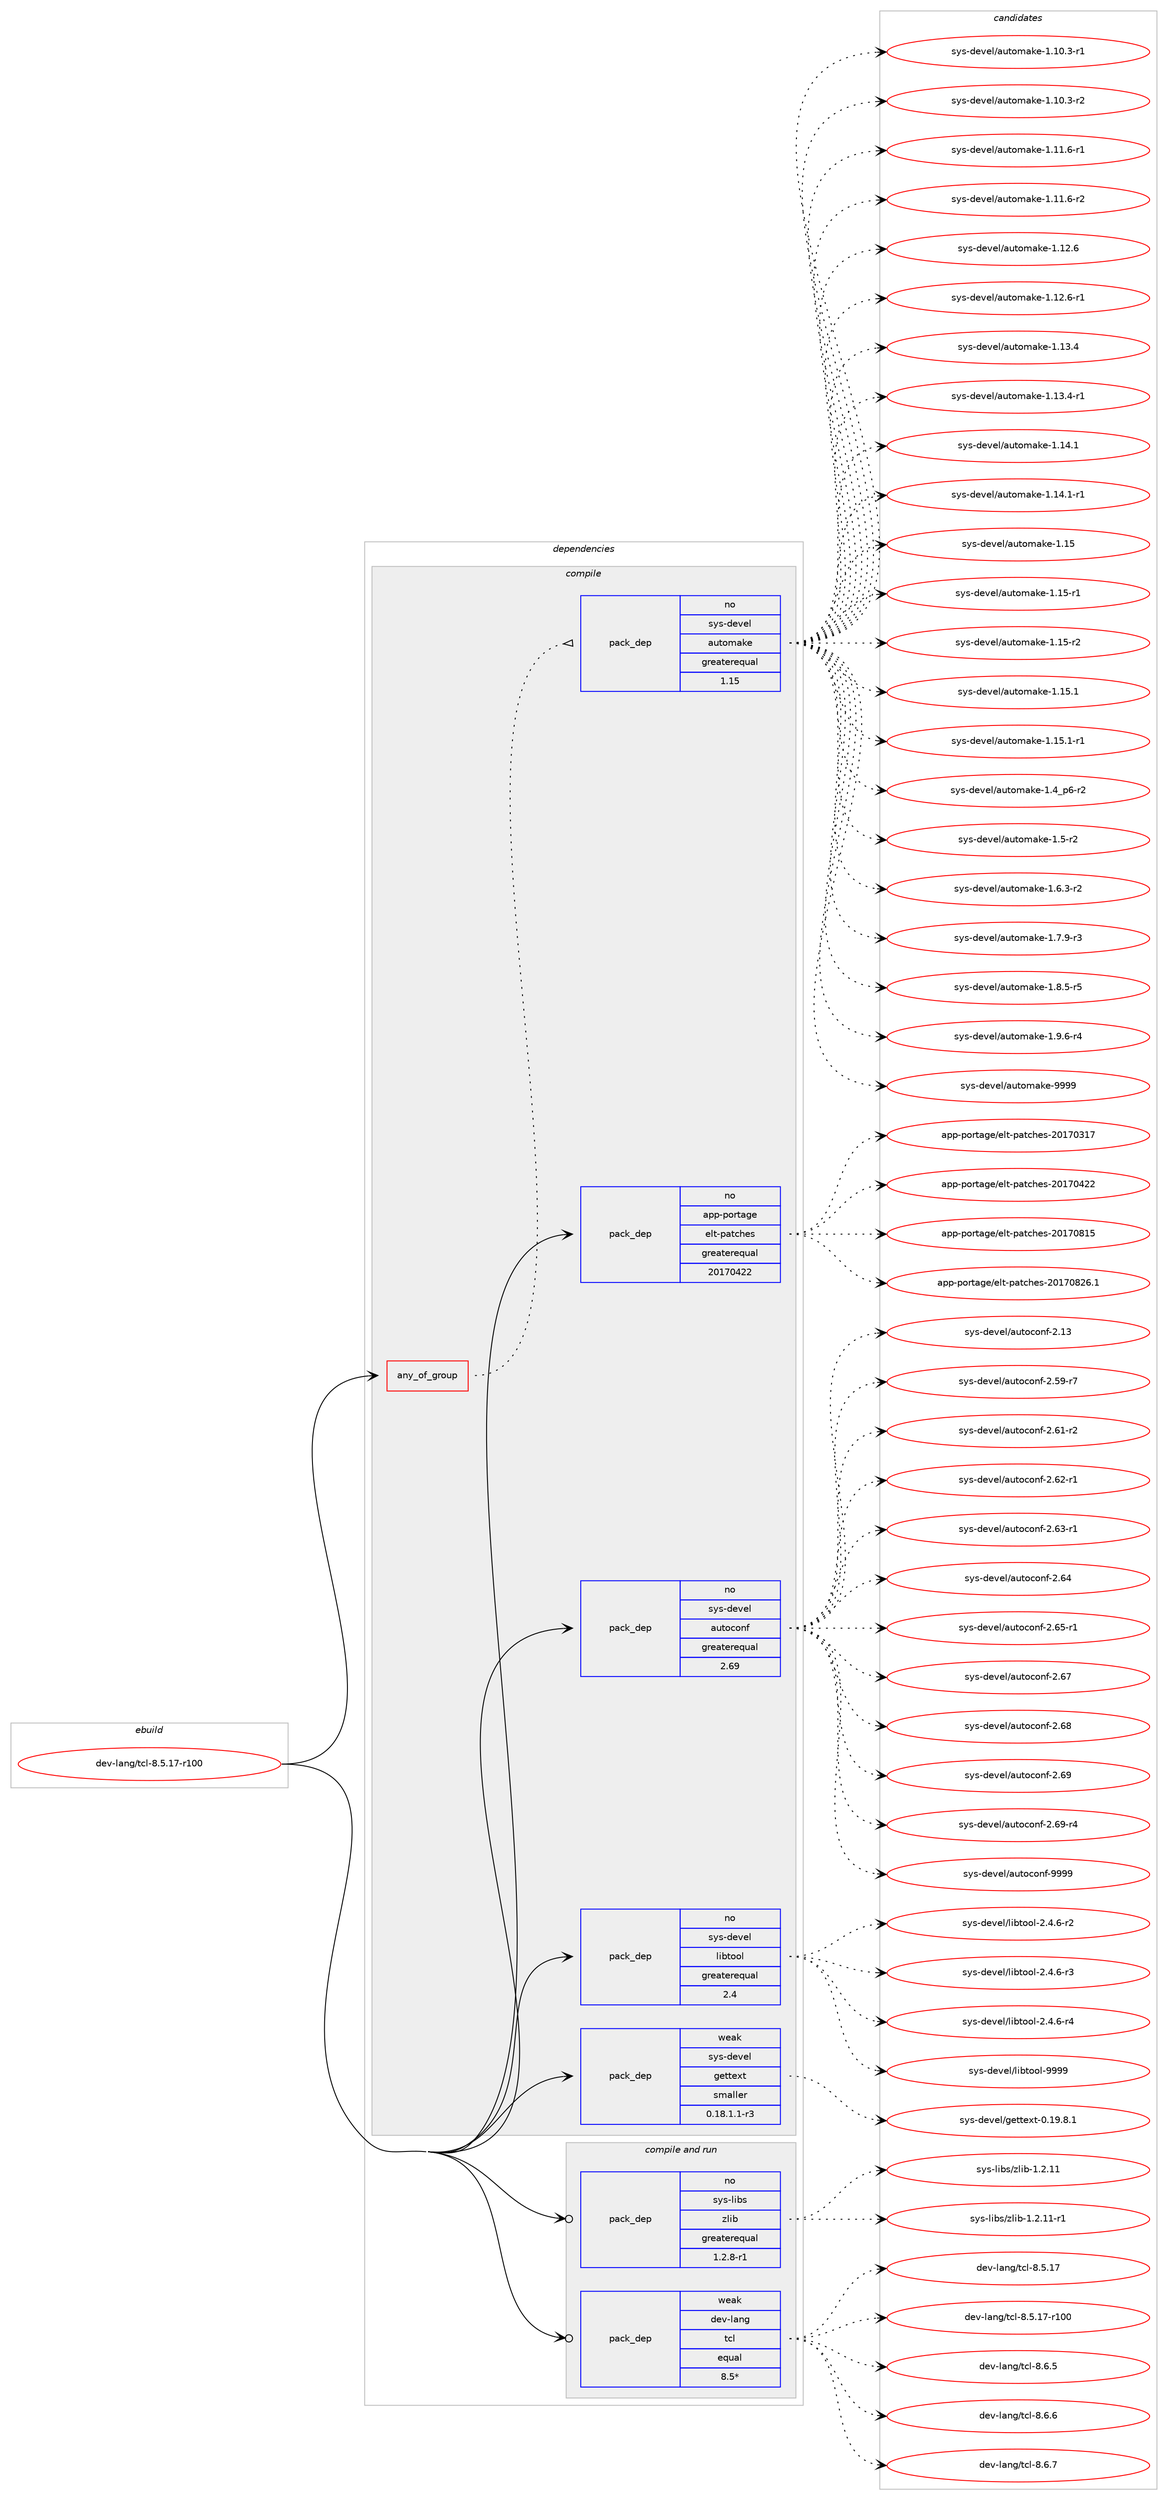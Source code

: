 digraph prolog {

# *************
# Graph options
# *************

newrank=true;
concentrate=true;
compound=true;
graph [rankdir=LR,fontname=Helvetica,fontsize=10,ranksep=1.5];#, ranksep=2.5, nodesep=0.2];
edge  [arrowhead=vee];
node  [fontname=Helvetica,fontsize=10];

# **********
# The ebuild
# **********

subgraph cluster_leftcol {
color=gray;
rank=same;
label=<<i>ebuild</i>>;
id [label="dev-lang/tcl-8.5.17-r100", color=red, width=4, href="../dev-lang/tcl-8.5.17-r100.svg"];
}

# ****************
# The dependencies
# ****************

subgraph cluster_midcol {
color=gray;
label=<<i>dependencies</i>>;
subgraph cluster_compile {
fillcolor="#eeeeee";
style=filled;
label=<<i>compile</i>>;
subgraph any3155 {
dependency110279 [label=<<TABLE BORDER="0" CELLBORDER="1" CELLSPACING="0" CELLPADDING="4"><TR><TD CELLPADDING="10">any_of_group</TD></TR></TABLE>>, shape=none, color=red];subgraph pack83161 {
dependency110280 [label=<<TABLE BORDER="0" CELLBORDER="1" CELLSPACING="0" CELLPADDING="4" WIDTH="220"><TR><TD ROWSPAN="6" CELLPADDING="30">pack_dep</TD></TR><TR><TD WIDTH="110">no</TD></TR><TR><TD>sys-devel</TD></TR><TR><TD>automake</TD></TR><TR><TD>greaterequal</TD></TR><TR><TD>1.15</TD></TR></TABLE>>, shape=none, color=blue];
}
dependency110279:e -> dependency110280:w [weight=20,style="dotted",arrowhead="oinv"];
}
id:e -> dependency110279:w [weight=20,style="solid",arrowhead="vee"];
subgraph pack83162 {
dependency110281 [label=<<TABLE BORDER="0" CELLBORDER="1" CELLSPACING="0" CELLPADDING="4" WIDTH="220"><TR><TD ROWSPAN="6" CELLPADDING="30">pack_dep</TD></TR><TR><TD WIDTH="110">no</TD></TR><TR><TD>app-portage</TD></TR><TR><TD>elt-patches</TD></TR><TR><TD>greaterequal</TD></TR><TR><TD>20170422</TD></TR></TABLE>>, shape=none, color=blue];
}
id:e -> dependency110281:w [weight=20,style="solid",arrowhead="vee"];
subgraph pack83163 {
dependency110282 [label=<<TABLE BORDER="0" CELLBORDER="1" CELLSPACING="0" CELLPADDING="4" WIDTH="220"><TR><TD ROWSPAN="6" CELLPADDING="30">pack_dep</TD></TR><TR><TD WIDTH="110">no</TD></TR><TR><TD>sys-devel</TD></TR><TR><TD>autoconf</TD></TR><TR><TD>greaterequal</TD></TR><TR><TD>2.69</TD></TR></TABLE>>, shape=none, color=blue];
}
id:e -> dependency110282:w [weight=20,style="solid",arrowhead="vee"];
subgraph pack83164 {
dependency110283 [label=<<TABLE BORDER="0" CELLBORDER="1" CELLSPACING="0" CELLPADDING="4" WIDTH="220"><TR><TD ROWSPAN="6" CELLPADDING="30">pack_dep</TD></TR><TR><TD WIDTH="110">no</TD></TR><TR><TD>sys-devel</TD></TR><TR><TD>libtool</TD></TR><TR><TD>greaterequal</TD></TR><TR><TD>2.4</TD></TR></TABLE>>, shape=none, color=blue];
}
id:e -> dependency110283:w [weight=20,style="solid",arrowhead="vee"];
subgraph pack83165 {
dependency110284 [label=<<TABLE BORDER="0" CELLBORDER="1" CELLSPACING="0" CELLPADDING="4" WIDTH="220"><TR><TD ROWSPAN="6" CELLPADDING="30">pack_dep</TD></TR><TR><TD WIDTH="110">weak</TD></TR><TR><TD>sys-devel</TD></TR><TR><TD>gettext</TD></TR><TR><TD>smaller</TD></TR><TR><TD>0.18.1.1-r3</TD></TR></TABLE>>, shape=none, color=blue];
}
id:e -> dependency110284:w [weight=20,style="solid",arrowhead="vee"];
}
subgraph cluster_compileandrun {
fillcolor="#eeeeee";
style=filled;
label=<<i>compile and run</i>>;
subgraph pack83166 {
dependency110285 [label=<<TABLE BORDER="0" CELLBORDER="1" CELLSPACING="0" CELLPADDING="4" WIDTH="220"><TR><TD ROWSPAN="6" CELLPADDING="30">pack_dep</TD></TR><TR><TD WIDTH="110">no</TD></TR><TR><TD>sys-libs</TD></TR><TR><TD>zlib</TD></TR><TR><TD>greaterequal</TD></TR><TR><TD>1.2.8-r1</TD></TR></TABLE>>, shape=none, color=blue];
}
id:e -> dependency110285:w [weight=20,style="solid",arrowhead="odotvee"];
subgraph pack83167 {
dependency110286 [label=<<TABLE BORDER="0" CELLBORDER="1" CELLSPACING="0" CELLPADDING="4" WIDTH="220"><TR><TD ROWSPAN="6" CELLPADDING="30">pack_dep</TD></TR><TR><TD WIDTH="110">weak</TD></TR><TR><TD>dev-lang</TD></TR><TR><TD>tcl</TD></TR><TR><TD>equal</TD></TR><TR><TD>8.5*</TD></TR></TABLE>>, shape=none, color=blue];
}
id:e -> dependency110286:w [weight=20,style="solid",arrowhead="odotvee"];
}
subgraph cluster_run {
fillcolor="#eeeeee";
style=filled;
label=<<i>run</i>>;
}
}

# **************
# The candidates
# **************

subgraph cluster_choices {
rank=same;
color=gray;
label=<<i>candidates</i>>;

subgraph choice83161 {
color=black;
nodesep=1;
choice11512111545100101118101108479711711611110997107101454946494846514511449 [label="sys-devel/automake-1.10.3-r1", color=red, width=4,href="../sys-devel/automake-1.10.3-r1.svg"];
choice11512111545100101118101108479711711611110997107101454946494846514511450 [label="sys-devel/automake-1.10.3-r2", color=red, width=4,href="../sys-devel/automake-1.10.3-r2.svg"];
choice11512111545100101118101108479711711611110997107101454946494946544511449 [label="sys-devel/automake-1.11.6-r1", color=red, width=4,href="../sys-devel/automake-1.11.6-r1.svg"];
choice11512111545100101118101108479711711611110997107101454946494946544511450 [label="sys-devel/automake-1.11.6-r2", color=red, width=4,href="../sys-devel/automake-1.11.6-r2.svg"];
choice1151211154510010111810110847971171161111099710710145494649504654 [label="sys-devel/automake-1.12.6", color=red, width=4,href="../sys-devel/automake-1.12.6.svg"];
choice11512111545100101118101108479711711611110997107101454946495046544511449 [label="sys-devel/automake-1.12.6-r1", color=red, width=4,href="../sys-devel/automake-1.12.6-r1.svg"];
choice1151211154510010111810110847971171161111099710710145494649514652 [label="sys-devel/automake-1.13.4", color=red, width=4,href="../sys-devel/automake-1.13.4.svg"];
choice11512111545100101118101108479711711611110997107101454946495146524511449 [label="sys-devel/automake-1.13.4-r1", color=red, width=4,href="../sys-devel/automake-1.13.4-r1.svg"];
choice1151211154510010111810110847971171161111099710710145494649524649 [label="sys-devel/automake-1.14.1", color=red, width=4,href="../sys-devel/automake-1.14.1.svg"];
choice11512111545100101118101108479711711611110997107101454946495246494511449 [label="sys-devel/automake-1.14.1-r1", color=red, width=4,href="../sys-devel/automake-1.14.1-r1.svg"];
choice115121115451001011181011084797117116111109971071014549464953 [label="sys-devel/automake-1.15", color=red, width=4,href="../sys-devel/automake-1.15.svg"];
choice1151211154510010111810110847971171161111099710710145494649534511449 [label="sys-devel/automake-1.15-r1", color=red, width=4,href="../sys-devel/automake-1.15-r1.svg"];
choice1151211154510010111810110847971171161111099710710145494649534511450 [label="sys-devel/automake-1.15-r2", color=red, width=4,href="../sys-devel/automake-1.15-r2.svg"];
choice1151211154510010111810110847971171161111099710710145494649534649 [label="sys-devel/automake-1.15.1", color=red, width=4,href="../sys-devel/automake-1.15.1.svg"];
choice11512111545100101118101108479711711611110997107101454946495346494511449 [label="sys-devel/automake-1.15.1-r1", color=red, width=4,href="../sys-devel/automake-1.15.1-r1.svg"];
choice115121115451001011181011084797117116111109971071014549465295112544511450 [label="sys-devel/automake-1.4_p6-r2", color=red, width=4,href="../sys-devel/automake-1.4_p6-r2.svg"];
choice11512111545100101118101108479711711611110997107101454946534511450 [label="sys-devel/automake-1.5-r2", color=red, width=4,href="../sys-devel/automake-1.5-r2.svg"];
choice115121115451001011181011084797117116111109971071014549465446514511450 [label="sys-devel/automake-1.6.3-r2", color=red, width=4,href="../sys-devel/automake-1.6.3-r2.svg"];
choice115121115451001011181011084797117116111109971071014549465546574511451 [label="sys-devel/automake-1.7.9-r3", color=red, width=4,href="../sys-devel/automake-1.7.9-r3.svg"];
choice115121115451001011181011084797117116111109971071014549465646534511453 [label="sys-devel/automake-1.8.5-r5", color=red, width=4,href="../sys-devel/automake-1.8.5-r5.svg"];
choice115121115451001011181011084797117116111109971071014549465746544511452 [label="sys-devel/automake-1.9.6-r4", color=red, width=4,href="../sys-devel/automake-1.9.6-r4.svg"];
choice115121115451001011181011084797117116111109971071014557575757 [label="sys-devel/automake-9999", color=red, width=4,href="../sys-devel/automake-9999.svg"];
dependency110280:e -> choice11512111545100101118101108479711711611110997107101454946494846514511449:w [style=dotted,weight="100"];
dependency110280:e -> choice11512111545100101118101108479711711611110997107101454946494846514511450:w [style=dotted,weight="100"];
dependency110280:e -> choice11512111545100101118101108479711711611110997107101454946494946544511449:w [style=dotted,weight="100"];
dependency110280:e -> choice11512111545100101118101108479711711611110997107101454946494946544511450:w [style=dotted,weight="100"];
dependency110280:e -> choice1151211154510010111810110847971171161111099710710145494649504654:w [style=dotted,weight="100"];
dependency110280:e -> choice11512111545100101118101108479711711611110997107101454946495046544511449:w [style=dotted,weight="100"];
dependency110280:e -> choice1151211154510010111810110847971171161111099710710145494649514652:w [style=dotted,weight="100"];
dependency110280:e -> choice11512111545100101118101108479711711611110997107101454946495146524511449:w [style=dotted,weight="100"];
dependency110280:e -> choice1151211154510010111810110847971171161111099710710145494649524649:w [style=dotted,weight="100"];
dependency110280:e -> choice11512111545100101118101108479711711611110997107101454946495246494511449:w [style=dotted,weight="100"];
dependency110280:e -> choice115121115451001011181011084797117116111109971071014549464953:w [style=dotted,weight="100"];
dependency110280:e -> choice1151211154510010111810110847971171161111099710710145494649534511449:w [style=dotted,weight="100"];
dependency110280:e -> choice1151211154510010111810110847971171161111099710710145494649534511450:w [style=dotted,weight="100"];
dependency110280:e -> choice1151211154510010111810110847971171161111099710710145494649534649:w [style=dotted,weight="100"];
dependency110280:e -> choice11512111545100101118101108479711711611110997107101454946495346494511449:w [style=dotted,weight="100"];
dependency110280:e -> choice115121115451001011181011084797117116111109971071014549465295112544511450:w [style=dotted,weight="100"];
dependency110280:e -> choice11512111545100101118101108479711711611110997107101454946534511450:w [style=dotted,weight="100"];
dependency110280:e -> choice115121115451001011181011084797117116111109971071014549465446514511450:w [style=dotted,weight="100"];
dependency110280:e -> choice115121115451001011181011084797117116111109971071014549465546574511451:w [style=dotted,weight="100"];
dependency110280:e -> choice115121115451001011181011084797117116111109971071014549465646534511453:w [style=dotted,weight="100"];
dependency110280:e -> choice115121115451001011181011084797117116111109971071014549465746544511452:w [style=dotted,weight="100"];
dependency110280:e -> choice115121115451001011181011084797117116111109971071014557575757:w [style=dotted,weight="100"];
}
subgraph choice83162 {
color=black;
nodesep=1;
choice97112112451121111141169710310147101108116451129711699104101115455048495548514955 [label="app-portage/elt-patches-20170317", color=red, width=4,href="../app-portage/elt-patches-20170317.svg"];
choice97112112451121111141169710310147101108116451129711699104101115455048495548525050 [label="app-portage/elt-patches-20170422", color=red, width=4,href="../app-portage/elt-patches-20170422.svg"];
choice97112112451121111141169710310147101108116451129711699104101115455048495548564953 [label="app-portage/elt-patches-20170815", color=red, width=4,href="../app-portage/elt-patches-20170815.svg"];
choice971121124511211111411697103101471011081164511297116991041011154550484955485650544649 [label="app-portage/elt-patches-20170826.1", color=red, width=4,href="../app-portage/elt-patches-20170826.1.svg"];
dependency110281:e -> choice97112112451121111141169710310147101108116451129711699104101115455048495548514955:w [style=dotted,weight="100"];
dependency110281:e -> choice97112112451121111141169710310147101108116451129711699104101115455048495548525050:w [style=dotted,weight="100"];
dependency110281:e -> choice97112112451121111141169710310147101108116451129711699104101115455048495548564953:w [style=dotted,weight="100"];
dependency110281:e -> choice971121124511211111411697103101471011081164511297116991041011154550484955485650544649:w [style=dotted,weight="100"];
}
subgraph choice83163 {
color=black;
nodesep=1;
choice115121115451001011181011084797117116111991111101024550464951 [label="sys-devel/autoconf-2.13", color=red, width=4,href="../sys-devel/autoconf-2.13.svg"];
choice1151211154510010111810110847971171161119911111010245504653574511455 [label="sys-devel/autoconf-2.59-r7", color=red, width=4,href="../sys-devel/autoconf-2.59-r7.svg"];
choice1151211154510010111810110847971171161119911111010245504654494511450 [label="sys-devel/autoconf-2.61-r2", color=red, width=4,href="../sys-devel/autoconf-2.61-r2.svg"];
choice1151211154510010111810110847971171161119911111010245504654504511449 [label="sys-devel/autoconf-2.62-r1", color=red, width=4,href="../sys-devel/autoconf-2.62-r1.svg"];
choice1151211154510010111810110847971171161119911111010245504654514511449 [label="sys-devel/autoconf-2.63-r1", color=red, width=4,href="../sys-devel/autoconf-2.63-r1.svg"];
choice115121115451001011181011084797117116111991111101024550465452 [label="sys-devel/autoconf-2.64", color=red, width=4,href="../sys-devel/autoconf-2.64.svg"];
choice1151211154510010111810110847971171161119911111010245504654534511449 [label="sys-devel/autoconf-2.65-r1", color=red, width=4,href="../sys-devel/autoconf-2.65-r1.svg"];
choice115121115451001011181011084797117116111991111101024550465455 [label="sys-devel/autoconf-2.67", color=red, width=4,href="../sys-devel/autoconf-2.67.svg"];
choice115121115451001011181011084797117116111991111101024550465456 [label="sys-devel/autoconf-2.68", color=red, width=4,href="../sys-devel/autoconf-2.68.svg"];
choice115121115451001011181011084797117116111991111101024550465457 [label="sys-devel/autoconf-2.69", color=red, width=4,href="../sys-devel/autoconf-2.69.svg"];
choice1151211154510010111810110847971171161119911111010245504654574511452 [label="sys-devel/autoconf-2.69-r4", color=red, width=4,href="../sys-devel/autoconf-2.69-r4.svg"];
choice115121115451001011181011084797117116111991111101024557575757 [label="sys-devel/autoconf-9999", color=red, width=4,href="../sys-devel/autoconf-9999.svg"];
dependency110282:e -> choice115121115451001011181011084797117116111991111101024550464951:w [style=dotted,weight="100"];
dependency110282:e -> choice1151211154510010111810110847971171161119911111010245504653574511455:w [style=dotted,weight="100"];
dependency110282:e -> choice1151211154510010111810110847971171161119911111010245504654494511450:w [style=dotted,weight="100"];
dependency110282:e -> choice1151211154510010111810110847971171161119911111010245504654504511449:w [style=dotted,weight="100"];
dependency110282:e -> choice1151211154510010111810110847971171161119911111010245504654514511449:w [style=dotted,weight="100"];
dependency110282:e -> choice115121115451001011181011084797117116111991111101024550465452:w [style=dotted,weight="100"];
dependency110282:e -> choice1151211154510010111810110847971171161119911111010245504654534511449:w [style=dotted,weight="100"];
dependency110282:e -> choice115121115451001011181011084797117116111991111101024550465455:w [style=dotted,weight="100"];
dependency110282:e -> choice115121115451001011181011084797117116111991111101024550465456:w [style=dotted,weight="100"];
dependency110282:e -> choice115121115451001011181011084797117116111991111101024550465457:w [style=dotted,weight="100"];
dependency110282:e -> choice1151211154510010111810110847971171161119911111010245504654574511452:w [style=dotted,weight="100"];
dependency110282:e -> choice115121115451001011181011084797117116111991111101024557575757:w [style=dotted,weight="100"];
}
subgraph choice83164 {
color=black;
nodesep=1;
choice1151211154510010111810110847108105981161111111084550465246544511450 [label="sys-devel/libtool-2.4.6-r2", color=red, width=4,href="../sys-devel/libtool-2.4.6-r2.svg"];
choice1151211154510010111810110847108105981161111111084550465246544511451 [label="sys-devel/libtool-2.4.6-r3", color=red, width=4,href="../sys-devel/libtool-2.4.6-r3.svg"];
choice1151211154510010111810110847108105981161111111084550465246544511452 [label="sys-devel/libtool-2.4.6-r4", color=red, width=4,href="../sys-devel/libtool-2.4.6-r4.svg"];
choice1151211154510010111810110847108105981161111111084557575757 [label="sys-devel/libtool-9999", color=red, width=4,href="../sys-devel/libtool-9999.svg"];
dependency110283:e -> choice1151211154510010111810110847108105981161111111084550465246544511450:w [style=dotted,weight="100"];
dependency110283:e -> choice1151211154510010111810110847108105981161111111084550465246544511451:w [style=dotted,weight="100"];
dependency110283:e -> choice1151211154510010111810110847108105981161111111084550465246544511452:w [style=dotted,weight="100"];
dependency110283:e -> choice1151211154510010111810110847108105981161111111084557575757:w [style=dotted,weight="100"];
}
subgraph choice83165 {
color=black;
nodesep=1;
choice1151211154510010111810110847103101116116101120116454846495746564649 [label="sys-devel/gettext-0.19.8.1", color=red, width=4,href="../sys-devel/gettext-0.19.8.1.svg"];
dependency110284:e -> choice1151211154510010111810110847103101116116101120116454846495746564649:w [style=dotted,weight="100"];
}
subgraph choice83166 {
color=black;
nodesep=1;
choice1151211154510810598115471221081059845494650464949 [label="sys-libs/zlib-1.2.11", color=red, width=4,href="../sys-libs/zlib-1.2.11.svg"];
choice11512111545108105981154712210810598454946504649494511449 [label="sys-libs/zlib-1.2.11-r1", color=red, width=4,href="../sys-libs/zlib-1.2.11-r1.svg"];
dependency110285:e -> choice1151211154510810598115471221081059845494650464949:w [style=dotted,weight="100"];
dependency110285:e -> choice11512111545108105981154712210810598454946504649494511449:w [style=dotted,weight="100"];
}
subgraph choice83167 {
color=black;
nodesep=1;
choice1001011184510897110103471169910845564653464955 [label="dev-lang/tcl-8.5.17", color=red, width=4,href="../dev-lang/tcl-8.5.17.svg"];
choice100101118451089711010347116991084556465346495545114494848 [label="dev-lang/tcl-8.5.17-r100", color=red, width=4,href="../dev-lang/tcl-8.5.17-r100.svg"];
choice10010111845108971101034711699108455646544653 [label="dev-lang/tcl-8.6.5", color=red, width=4,href="../dev-lang/tcl-8.6.5.svg"];
choice10010111845108971101034711699108455646544654 [label="dev-lang/tcl-8.6.6", color=red, width=4,href="../dev-lang/tcl-8.6.6.svg"];
choice10010111845108971101034711699108455646544655 [label="dev-lang/tcl-8.6.7", color=red, width=4,href="../dev-lang/tcl-8.6.7.svg"];
dependency110286:e -> choice1001011184510897110103471169910845564653464955:w [style=dotted,weight="100"];
dependency110286:e -> choice100101118451089711010347116991084556465346495545114494848:w [style=dotted,weight="100"];
dependency110286:e -> choice10010111845108971101034711699108455646544653:w [style=dotted,weight="100"];
dependency110286:e -> choice10010111845108971101034711699108455646544654:w [style=dotted,weight="100"];
dependency110286:e -> choice10010111845108971101034711699108455646544655:w [style=dotted,weight="100"];
}
}

}
